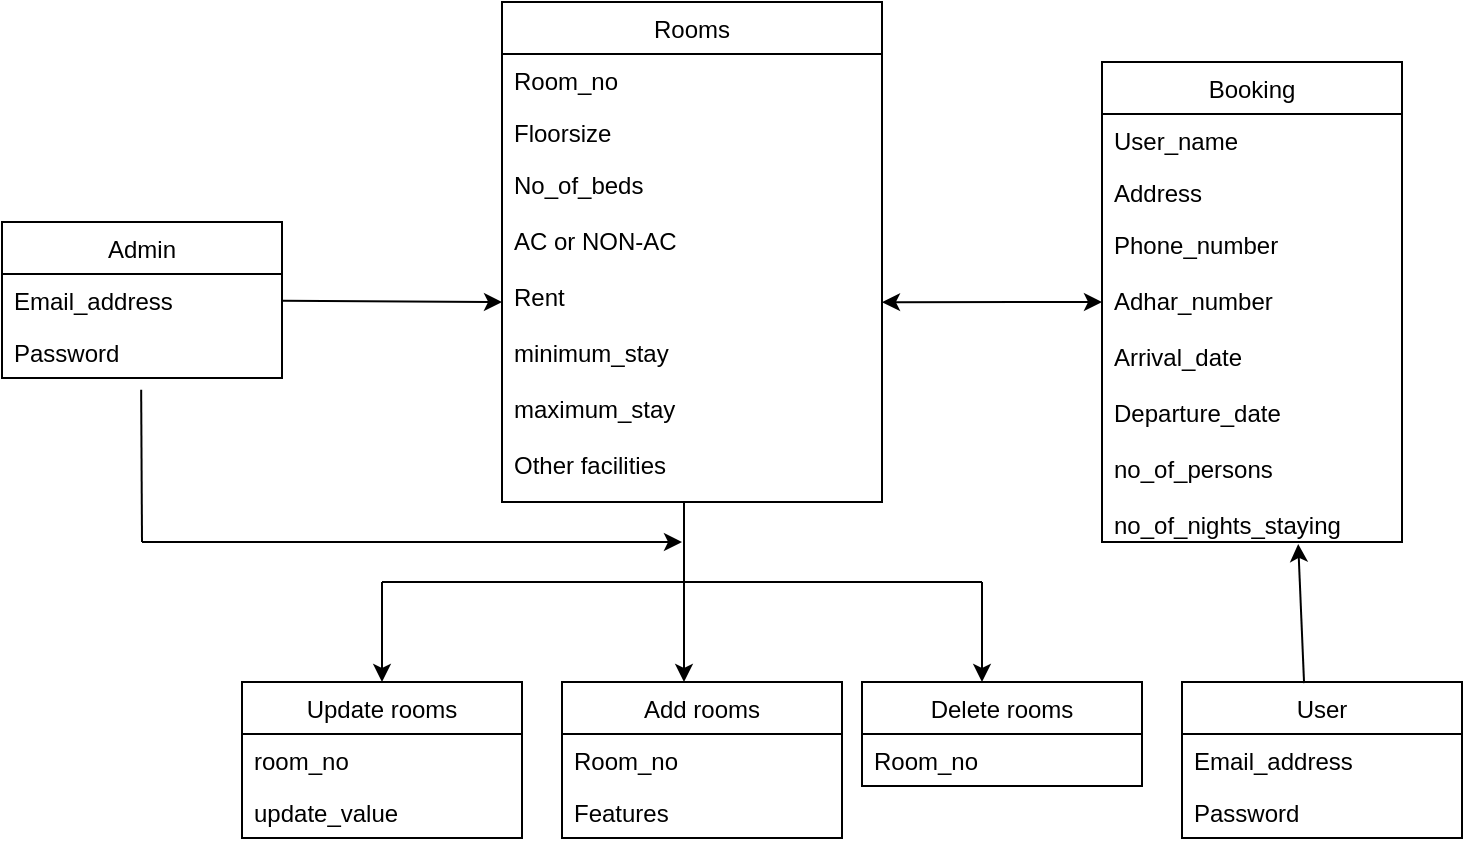 <mxfile version="14.4.7" type="device"><diagram id="LksXTruKQlUJ_SWXhacs" name="Page-1"><mxGraphModel dx="925" dy="536" grid="1" gridSize="10" guides="1" tooltips="1" connect="1" arrows="1" fold="1" page="1" pageScale="1" pageWidth="850" pageHeight="1100" math="0" shadow="0"><root><mxCell id="0"/><mxCell id="1" parent="0"/><mxCell id="dzsyYBOgRVlrAqln_2hS-1" value="Rooms" style="swimlane;fontStyle=0;childLayout=stackLayout;horizontal=1;startSize=26;fillColor=none;horizontalStack=0;resizeParent=1;resizeParentMax=0;resizeLast=0;collapsible=1;marginBottom=0;" vertex="1" parent="1"><mxGeometry x="290" y="100" width="190" height="250" as="geometry"/></mxCell><mxCell id="dzsyYBOgRVlrAqln_2hS-2" value="Room_no" style="text;strokeColor=none;fillColor=none;align=left;verticalAlign=top;spacingLeft=4;spacingRight=4;overflow=hidden;rotatable=0;points=[[0,0.5],[1,0.5]];portConstraint=eastwest;" vertex="1" parent="dzsyYBOgRVlrAqln_2hS-1"><mxGeometry y="26" width="190" height="26" as="geometry"/></mxCell><mxCell id="dzsyYBOgRVlrAqln_2hS-3" value="Floorsize" style="text;strokeColor=none;fillColor=none;align=left;verticalAlign=top;spacingLeft=4;spacingRight=4;overflow=hidden;rotatable=0;points=[[0,0.5],[1,0.5]];portConstraint=eastwest;" vertex="1" parent="dzsyYBOgRVlrAqln_2hS-1"><mxGeometry y="52" width="190" height="26" as="geometry"/></mxCell><mxCell id="dzsyYBOgRVlrAqln_2hS-4" value="No_of_beds&#10;&#10;AC or NON-AC&#10;&#10;Rent&#10;&#10;minimum_stay&#10;&#10;maximum_stay&#10;&#10;Other facilities&#10;" style="text;strokeColor=none;fillColor=none;align=left;verticalAlign=top;spacingLeft=4;spacingRight=4;overflow=hidden;rotatable=0;points=[[0,0.5],[1,0.5]];portConstraint=eastwest;" vertex="1" parent="dzsyYBOgRVlrAqln_2hS-1"><mxGeometry y="78" width="190" height="172" as="geometry"/></mxCell><mxCell id="dzsyYBOgRVlrAqln_2hS-8" value="" style="endArrow=classic;startArrow=classic;html=1;exitX=1;exitY=0.419;exitDx=0;exitDy=0;exitPerimeter=0;" edge="1" parent="1" source="dzsyYBOgRVlrAqln_2hS-4"><mxGeometry width="50" height="50" relative="1" as="geometry"><mxPoint x="400" y="300" as="sourcePoint"/><mxPoint x="590" y="250" as="targetPoint"/></mxGeometry></mxCell><mxCell id="dzsyYBOgRVlrAqln_2hS-9" value="Booking" style="swimlane;fontStyle=0;childLayout=stackLayout;horizontal=1;startSize=26;fillColor=none;horizontalStack=0;resizeParent=1;resizeParentMax=0;resizeLast=0;collapsible=1;marginBottom=0;" vertex="1" parent="1"><mxGeometry x="590" y="130" width="150" height="240" as="geometry"/></mxCell><mxCell id="dzsyYBOgRVlrAqln_2hS-10" value="User_name" style="text;strokeColor=none;fillColor=none;align=left;verticalAlign=top;spacingLeft=4;spacingRight=4;overflow=hidden;rotatable=0;points=[[0,0.5],[1,0.5]];portConstraint=eastwest;" vertex="1" parent="dzsyYBOgRVlrAqln_2hS-9"><mxGeometry y="26" width="150" height="26" as="geometry"/></mxCell><mxCell id="dzsyYBOgRVlrAqln_2hS-11" value="Address" style="text;strokeColor=none;fillColor=none;align=left;verticalAlign=top;spacingLeft=4;spacingRight=4;overflow=hidden;rotatable=0;points=[[0,0.5],[1,0.5]];portConstraint=eastwest;" vertex="1" parent="dzsyYBOgRVlrAqln_2hS-9"><mxGeometry y="52" width="150" height="26" as="geometry"/></mxCell><mxCell id="dzsyYBOgRVlrAqln_2hS-12" value="Phone_number&#10;&#10;Adhar_number&#10;&#10;Arrival_date&#10;&#10;Departure_date&#10;&#10;no_of_persons&#10;&#10;no_of_nights_staying&#10;&#10;" style="text;strokeColor=none;fillColor=none;align=left;verticalAlign=top;spacingLeft=4;spacingRight=4;overflow=hidden;rotatable=0;points=[[0,0.5],[1,0.5]];portConstraint=eastwest;" vertex="1" parent="dzsyYBOgRVlrAqln_2hS-9"><mxGeometry y="78" width="150" height="162" as="geometry"/></mxCell><mxCell id="dzsyYBOgRVlrAqln_2hS-13" value="User" style="swimlane;fontStyle=0;childLayout=stackLayout;horizontal=1;startSize=26;fillColor=none;horizontalStack=0;resizeParent=1;resizeParentMax=0;resizeLast=0;collapsible=1;marginBottom=0;" vertex="1" parent="1"><mxGeometry x="630" y="440" width="140" height="78" as="geometry"/></mxCell><mxCell id="dzsyYBOgRVlrAqln_2hS-14" value="Email_address" style="text;strokeColor=none;fillColor=none;align=left;verticalAlign=top;spacingLeft=4;spacingRight=4;overflow=hidden;rotatable=0;points=[[0,0.5],[1,0.5]];portConstraint=eastwest;" vertex="1" parent="dzsyYBOgRVlrAqln_2hS-13"><mxGeometry y="26" width="140" height="26" as="geometry"/></mxCell><mxCell id="dzsyYBOgRVlrAqln_2hS-15" value="Password" style="text;strokeColor=none;fillColor=none;align=left;verticalAlign=top;spacingLeft=4;spacingRight=4;overflow=hidden;rotatable=0;points=[[0,0.5],[1,0.5]];portConstraint=eastwest;" vertex="1" parent="dzsyYBOgRVlrAqln_2hS-13"><mxGeometry y="52" width="140" height="26" as="geometry"/></mxCell><mxCell id="dzsyYBOgRVlrAqln_2hS-17" value="" style="endArrow=classic;html=1;entryX=0.654;entryY=1.006;entryDx=0;entryDy=0;entryPerimeter=0;exitX=0.436;exitY=0.007;exitDx=0;exitDy=0;exitPerimeter=0;" edge="1" parent="1" source="dzsyYBOgRVlrAqln_2hS-13" target="dzsyYBOgRVlrAqln_2hS-12"><mxGeometry width="50" height="50" relative="1" as="geometry"><mxPoint x="688" y="430" as="sourcePoint"/><mxPoint x="450" y="250" as="targetPoint"/></mxGeometry></mxCell><mxCell id="dzsyYBOgRVlrAqln_2hS-18" value="Admin" style="swimlane;fontStyle=0;childLayout=stackLayout;horizontal=1;startSize=26;fillColor=none;horizontalStack=0;resizeParent=1;resizeParentMax=0;resizeLast=0;collapsible=1;marginBottom=0;" vertex="1" parent="1"><mxGeometry x="40" y="210" width="140" height="78" as="geometry"/></mxCell><mxCell id="dzsyYBOgRVlrAqln_2hS-19" value="Email_address" style="text;strokeColor=none;fillColor=none;align=left;verticalAlign=top;spacingLeft=4;spacingRight=4;overflow=hidden;rotatable=0;points=[[0,0.5],[1,0.5]];portConstraint=eastwest;" vertex="1" parent="dzsyYBOgRVlrAqln_2hS-18"><mxGeometry y="26" width="140" height="26" as="geometry"/></mxCell><mxCell id="dzsyYBOgRVlrAqln_2hS-20" value="Password" style="text;strokeColor=none;fillColor=none;align=left;verticalAlign=top;spacingLeft=4;spacingRight=4;overflow=hidden;rotatable=0;points=[[0,0.5],[1,0.5]];portConstraint=eastwest;" vertex="1" parent="dzsyYBOgRVlrAqln_2hS-18"><mxGeometry y="52" width="140" height="26" as="geometry"/></mxCell><mxCell id="dzsyYBOgRVlrAqln_2hS-22" value="" style="endArrow=classic;html=1;" edge="1" parent="1" source="dzsyYBOgRVlrAqln_2hS-19"><mxGeometry width="50" height="50" relative="1" as="geometry"><mxPoint x="400" y="300" as="sourcePoint"/><mxPoint x="290" y="250" as="targetPoint"/></mxGeometry></mxCell><mxCell id="dzsyYBOgRVlrAqln_2hS-24" value="" style="endArrow=classic;html=1;" edge="1" parent="1"><mxGeometry width="50" height="50" relative="1" as="geometry"><mxPoint x="381" y="350" as="sourcePoint"/><mxPoint x="381" y="440" as="targetPoint"/></mxGeometry></mxCell><mxCell id="dzsyYBOgRVlrAqln_2hS-28" value="Add rooms" style="swimlane;fontStyle=0;childLayout=stackLayout;horizontal=1;startSize=26;fillColor=none;horizontalStack=0;resizeParent=1;resizeParentMax=0;resizeLast=0;collapsible=1;marginBottom=0;" vertex="1" parent="1"><mxGeometry x="320" y="440" width="140" height="78" as="geometry"/></mxCell><mxCell id="dzsyYBOgRVlrAqln_2hS-29" value="Room_no" style="text;strokeColor=none;fillColor=none;align=left;verticalAlign=top;spacingLeft=4;spacingRight=4;overflow=hidden;rotatable=0;points=[[0,0.5],[1,0.5]];portConstraint=eastwest;" vertex="1" parent="dzsyYBOgRVlrAqln_2hS-28"><mxGeometry y="26" width="140" height="26" as="geometry"/></mxCell><mxCell id="dzsyYBOgRVlrAqln_2hS-30" value="Features" style="text;strokeColor=none;fillColor=none;align=left;verticalAlign=top;spacingLeft=4;spacingRight=4;overflow=hidden;rotatable=0;points=[[0,0.5],[1,0.5]];portConstraint=eastwest;" vertex="1" parent="dzsyYBOgRVlrAqln_2hS-28"><mxGeometry y="52" width="140" height="26" as="geometry"/></mxCell><mxCell id="dzsyYBOgRVlrAqln_2hS-36" value="" style="endArrow=none;html=1;" edge="1" parent="1"><mxGeometry width="50" height="50" relative="1" as="geometry"><mxPoint x="230" y="390" as="sourcePoint"/><mxPoint x="530" y="390" as="targetPoint"/></mxGeometry></mxCell><mxCell id="dzsyYBOgRVlrAqln_2hS-38" value="" style="endArrow=classic;html=1;" edge="1" parent="1"><mxGeometry width="50" height="50" relative="1" as="geometry"><mxPoint x="530" y="390" as="sourcePoint"/><mxPoint x="530" y="440" as="targetPoint"/></mxGeometry></mxCell><mxCell id="dzsyYBOgRVlrAqln_2hS-39" value="Delete rooms" style="swimlane;fontStyle=0;childLayout=stackLayout;horizontal=1;startSize=26;fillColor=none;horizontalStack=0;resizeParent=1;resizeParentMax=0;resizeLast=0;collapsible=1;marginBottom=0;" vertex="1" parent="1"><mxGeometry x="470" y="440" width="140" height="52" as="geometry"/></mxCell><mxCell id="dzsyYBOgRVlrAqln_2hS-40" value="Room_no" style="text;strokeColor=none;fillColor=none;align=left;verticalAlign=top;spacingLeft=4;spacingRight=4;overflow=hidden;rotatable=0;points=[[0,0.5],[1,0.5]];portConstraint=eastwest;" vertex="1" parent="dzsyYBOgRVlrAqln_2hS-39"><mxGeometry y="26" width="140" height="26" as="geometry"/></mxCell><mxCell id="dzsyYBOgRVlrAqln_2hS-43" value="" style="endArrow=classic;html=1;" edge="1" parent="1"><mxGeometry width="50" height="50" relative="1" as="geometry"><mxPoint x="230" y="390" as="sourcePoint"/><mxPoint x="230" y="440" as="targetPoint"/></mxGeometry></mxCell><mxCell id="dzsyYBOgRVlrAqln_2hS-44" value="Update rooms" style="swimlane;fontStyle=0;childLayout=stackLayout;horizontal=1;startSize=26;fillColor=none;horizontalStack=0;resizeParent=1;resizeParentMax=0;resizeLast=0;collapsible=1;marginBottom=0;" vertex="1" parent="1"><mxGeometry x="160" y="440" width="140" height="78" as="geometry"/></mxCell><mxCell id="dzsyYBOgRVlrAqln_2hS-45" value="room_no" style="text;strokeColor=none;fillColor=none;align=left;verticalAlign=top;spacingLeft=4;spacingRight=4;overflow=hidden;rotatable=0;points=[[0,0.5],[1,0.5]];portConstraint=eastwest;" vertex="1" parent="dzsyYBOgRVlrAqln_2hS-44"><mxGeometry y="26" width="140" height="26" as="geometry"/></mxCell><mxCell id="dzsyYBOgRVlrAqln_2hS-46" value="update_value" style="text;strokeColor=none;fillColor=none;align=left;verticalAlign=top;spacingLeft=4;spacingRight=4;overflow=hidden;rotatable=0;points=[[0,0.5],[1,0.5]];portConstraint=eastwest;" vertex="1" parent="dzsyYBOgRVlrAqln_2hS-44"><mxGeometry y="52" width="140" height="26" as="geometry"/></mxCell><mxCell id="dzsyYBOgRVlrAqln_2hS-48" value="" style="endArrow=none;html=1;exitX=0.497;exitY=1.227;exitDx=0;exitDy=0;exitPerimeter=0;" edge="1" parent="1" source="dzsyYBOgRVlrAqln_2hS-20"><mxGeometry width="50" height="50" relative="1" as="geometry"><mxPoint x="400" y="300" as="sourcePoint"/><mxPoint x="110" y="370" as="targetPoint"/></mxGeometry></mxCell><mxCell id="dzsyYBOgRVlrAqln_2hS-49" value="" style="endArrow=classic;html=1;" edge="1" parent="1"><mxGeometry width="50" height="50" relative="1" as="geometry"><mxPoint x="110" y="370" as="sourcePoint"/><mxPoint x="380" y="370" as="targetPoint"/></mxGeometry></mxCell></root></mxGraphModel></diagram></mxfile>